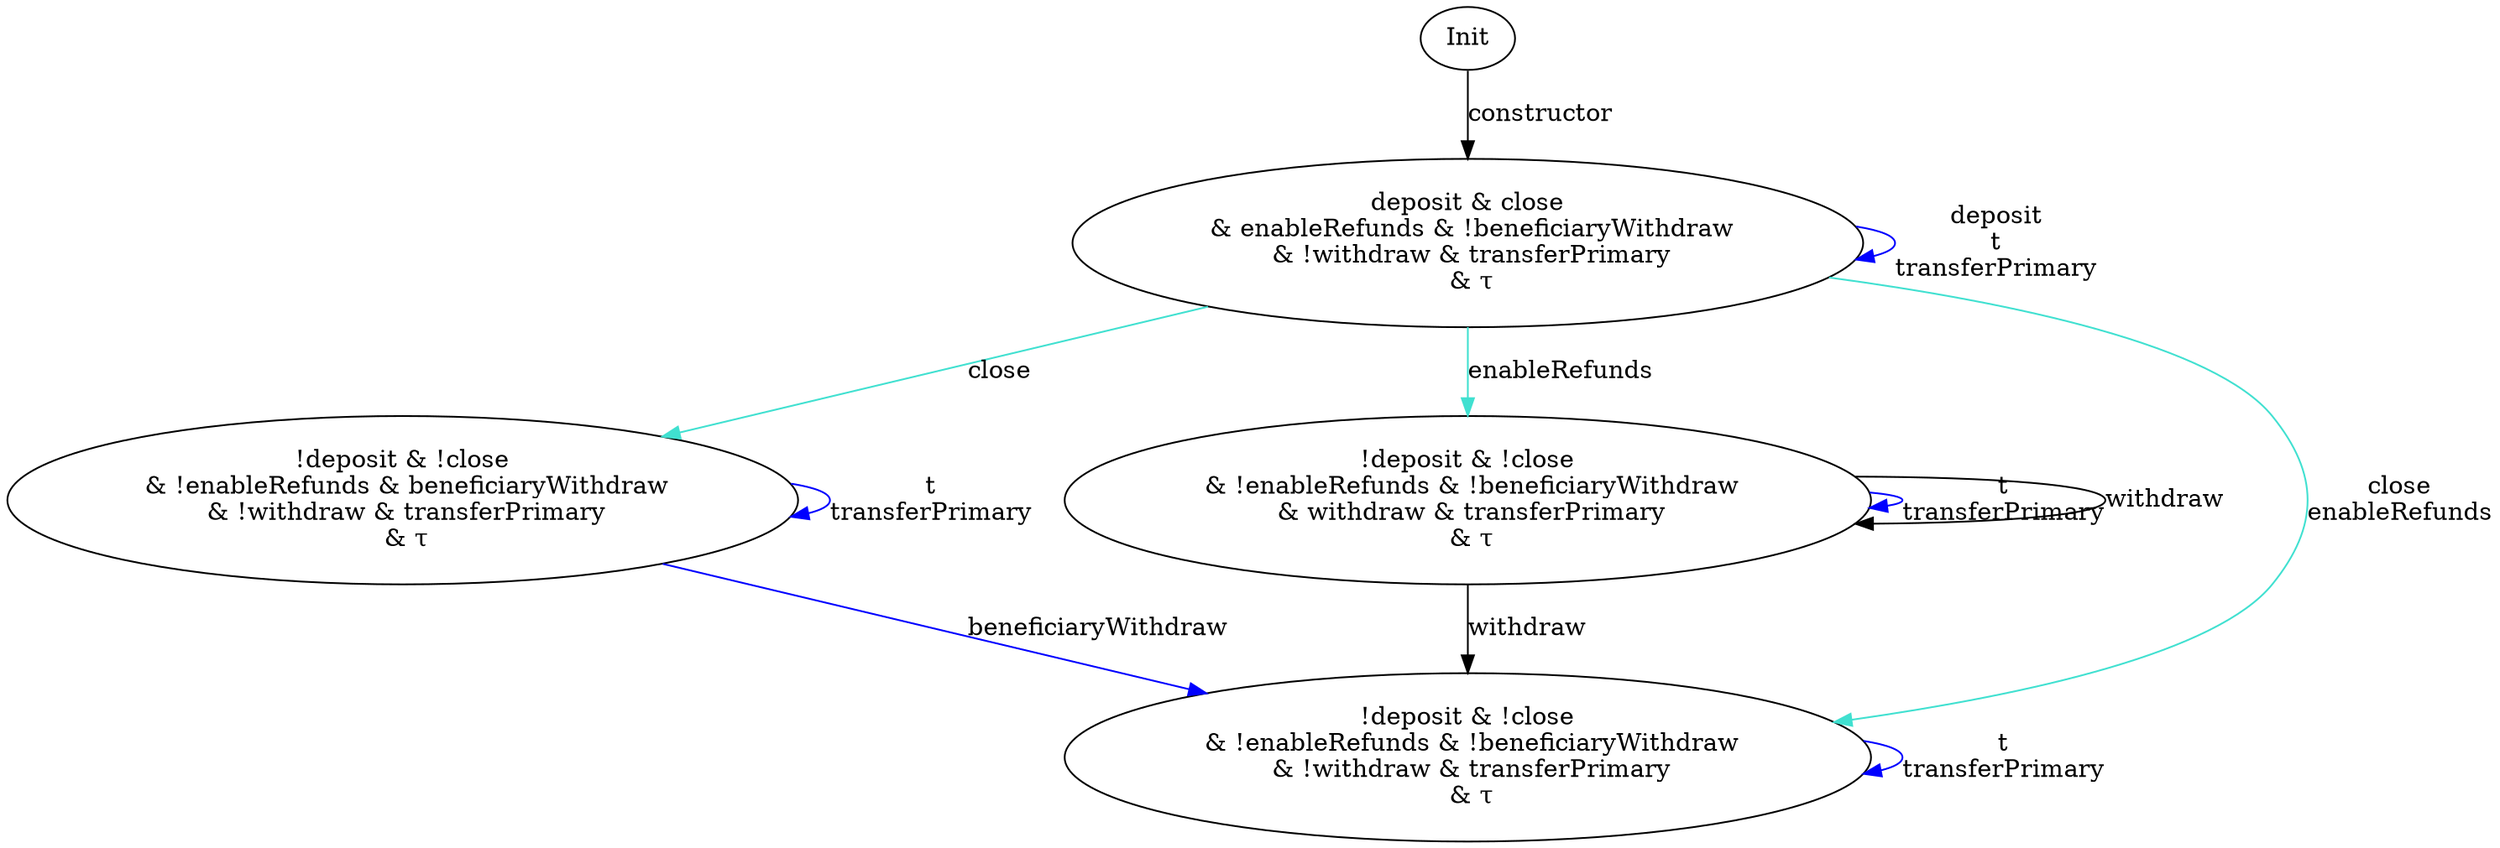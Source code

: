 digraph {
S00 [label="Init"]
S12 [label="deposit & close\n & enableRefunds & !beneficiaryWithdraw\n & !withdraw & transferPrimary\n & τ"]
S72 [label="!deposit & !close\n & !enableRefunds & beneficiaryWithdraw\n & !withdraw & transferPrimary\n & τ"]
S84 [label="!deposit & !close\n & !enableRefunds & !beneficiaryWithdraw\n & withdraw & transferPrimary\n & τ"]
S100 [label="!deposit & !close\n & !enableRefunds & !beneficiaryWithdraw\n & !withdraw & transferPrimary\n & τ"]

S72->S72 [label="t\ntransferPrimary", style="", color="blue"]
S12->S84 [label="enableRefunds", style="", color="turquoise"]
S12->S100 [label="close\nenableRefunds", style="", color="turquoise"]
S84->S100 [label="withdraw", style="", color="black"]
S00->S12 [label="constructor", style="", color="black"]
S72->S100 [label="beneficiaryWithdraw", style="", color="blue"]
S84->S84 [label="t\ntransferPrimary", style="", color="blue"]
S100->S100 [label="t\ntransferPrimary", style="", color="blue"]
S12->S12 [label="deposit\nt\ntransferPrimary", style="", color="blue"]
S84->S84 [label="withdraw", style="", color="black"]
S12->S72 [label="close", style="", color="turquoise"]
}